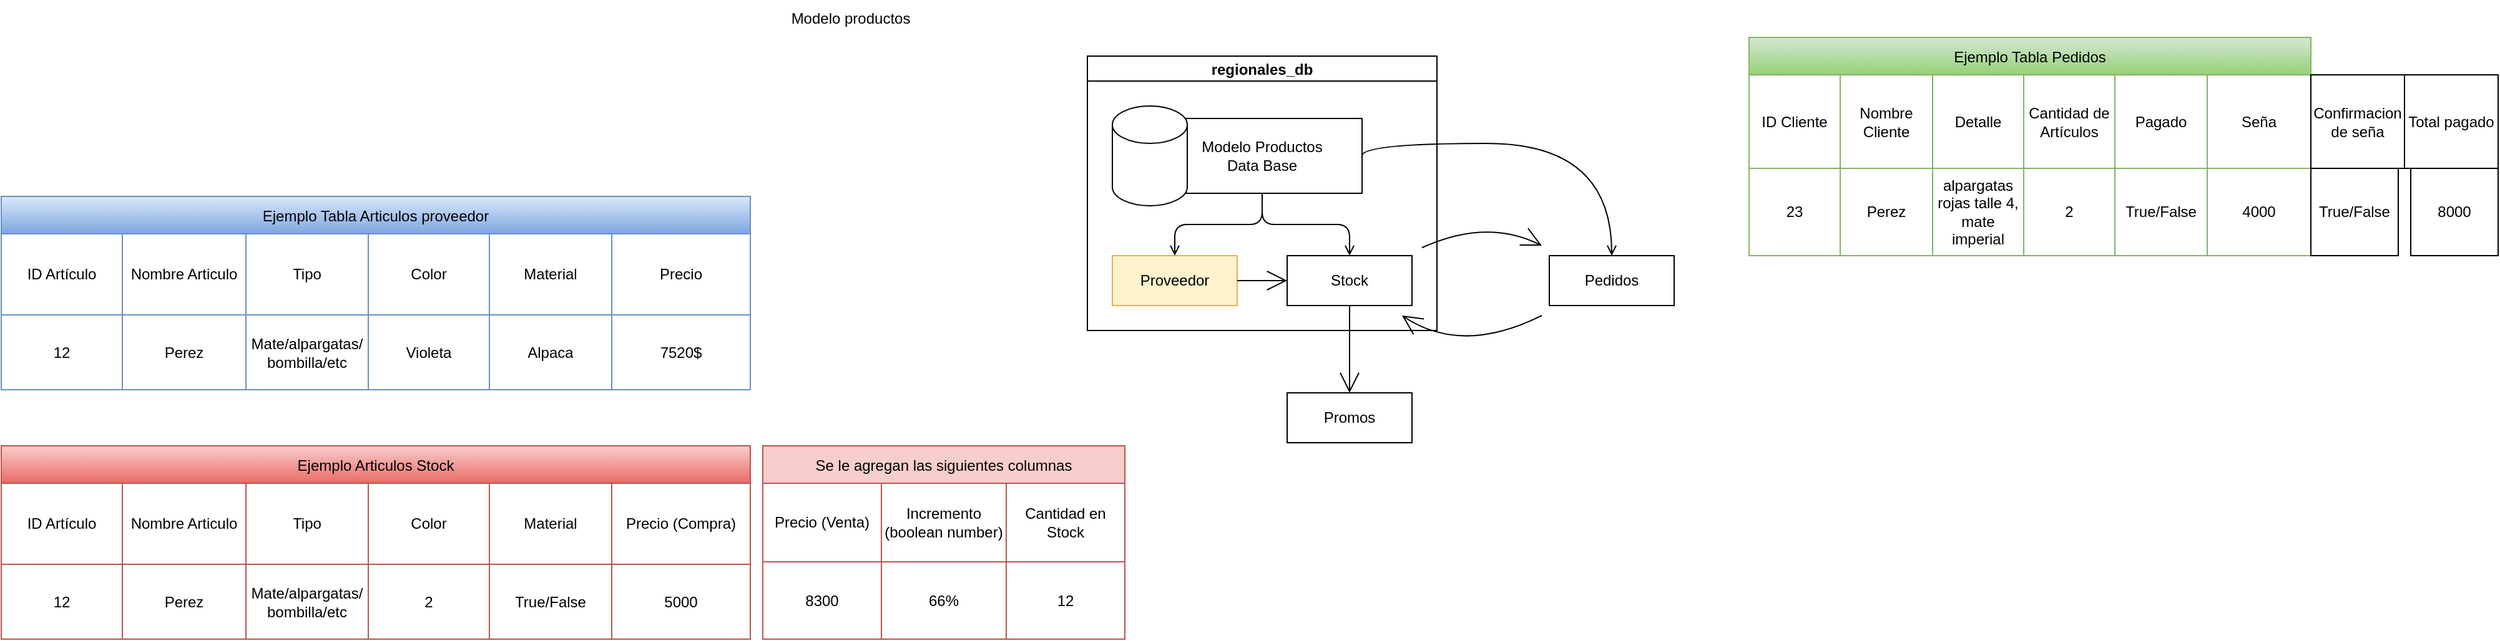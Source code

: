 <mxfile>
    <diagram id="yOtjCvt9NFVpBaILGM7R" name="Página-1">
        <mxGraphModel dx="1774" dy="591" grid="1" gridSize="10" guides="1" tooltips="1" connect="1" arrows="1" fold="1" page="0" pageScale="1" pageWidth="827" pageHeight="1169" math="0" shadow="0">
            <root>
                <mxCell id="0"/>
                <mxCell id="1" parent="0"/>
                <mxCell id="3" value="Modelo productos" style="text;html=1;align=center;verticalAlign=middle;resizable=0;points=[];autosize=1;strokeColor=none;fillColor=none;" parent="1" vertex="1">
                    <mxGeometry x="-130" y="5" width="120" height="30" as="geometry"/>
                </mxCell>
                <mxCell id="5" value="regionales_db" style="swimlane;startSize=20;horizontal=1;childLayout=treeLayout;horizontalTree=0;resizable=0;containerType=tree;fontSize=12;" parent="1" vertex="1">
                    <mxGeometry x="120" y="50" width="280" height="220" as="geometry"/>
                </mxCell>
                <mxCell id="6" value="Modelo Productos&lt;br&gt;Data Base" style="whiteSpace=wrap;html=1;" parent="5" vertex="1">
                    <mxGeometry x="60" y="50" width="160" height="60" as="geometry"/>
                </mxCell>
                <mxCell id="7" value="Stock" style="whiteSpace=wrap;html=1;" parent="5" vertex="1">
                    <mxGeometry x="160" y="160" width="100" height="40" as="geometry"/>
                </mxCell>
                <mxCell id="8" value="" style="edgeStyle=elbowEdgeStyle;elbow=vertical;html=1;rounded=1;curved=0;sourcePerimeterSpacing=0;targetPerimeterSpacing=0;startSize=6;endSize=6;endArrow=open;" parent="5" source="6" target="7" edge="1">
                    <mxGeometry relative="1" as="geometry"/>
                </mxCell>
                <mxCell id="9" value="Proveedor" style="whiteSpace=wrap;html=1;fillColor=#fff2cc;strokeColor=#d6b656;" parent="5" vertex="1">
                    <mxGeometry x="20" y="160" width="100" height="40" as="geometry"/>
                </mxCell>
                <mxCell id="10" value="" style="edgeStyle=elbowEdgeStyle;elbow=vertical;html=1;rounded=1;curved=0;sourcePerimeterSpacing=0;targetPerimeterSpacing=0;startSize=6;endSize=6;endArrow=open;" parent="5" source="6" target="9" edge="1">
                    <mxGeometry relative="1" as="geometry"/>
                </mxCell>
                <mxCell id="4" value="" style="shape=cylinder3;whiteSpace=wrap;html=1;boundedLbl=1;backgroundOutline=1;size=15;" parent="5" vertex="1">
                    <mxGeometry x="20" y="40" width="60" height="80" as="geometry"/>
                </mxCell>
                <mxCell id="14" value="" style="edgeStyle=none;orthogonalLoop=1;jettySize=auto;html=1;rounded=0;endArrow=open;startSize=14;endSize=14;sourcePerimeterSpacing=8;targetPerimeterSpacing=8;curved=1;" parent="5" edge="1">
                    <mxGeometry width="140" relative="1" as="geometry">
                        <mxPoint x="120" y="180" as="sourcePoint"/>
                        <mxPoint x="160" y="180" as="targetPoint"/>
                        <Array as="points"/>
                    </mxGeometry>
                </mxCell>
                <mxCell id="13" style="edgeStyle=none;curved=1;rounded=0;orthogonalLoop=1;jettySize=auto;html=1;endArrow=open;startSize=14;endSize=14;sourcePerimeterSpacing=8;targetPerimeterSpacing=8;" parent="1" source="11" target="7" edge="1">
                    <mxGeometry relative="1" as="geometry">
                        <Array as="points">
                            <mxPoint x="420" y="290"/>
                        </Array>
                    </mxGeometry>
                </mxCell>
                <mxCell id="11" value="Pedidos" style="whiteSpace=wrap;html=1;" parent="1" vertex="1">
                    <mxGeometry x="490" y="210" width="100" height="40" as="geometry"/>
                </mxCell>
                <mxCell id="12" style="edgeStyle=none;curved=1;rounded=0;orthogonalLoop=1;jettySize=auto;html=1;endArrow=open;startSize=14;endSize=14;sourcePerimeterSpacing=8;targetPerimeterSpacing=8;" parent="1" source="7" target="11" edge="1">
                    <mxGeometry relative="1" as="geometry">
                        <Array as="points">
                            <mxPoint x="440" y="180"/>
                        </Array>
                    </mxGeometry>
                </mxCell>
                <mxCell id="67" style="edgeStyle=orthogonalEdgeStyle;curved=1;rounded=0;orthogonalLoop=1;jettySize=auto;html=1;entryX=0.5;entryY=0;entryDx=0;entryDy=0;endArrow=open;sourcePerimeterSpacing=8;targetPerimeterSpacing=8;exitX=1;exitY=0.5;exitDx=0;exitDy=0;" parent="1" source="6" target="11" edge="1">
                    <mxGeometry relative="1" as="geometry">
                        <mxPoint x="540" y="160.0" as="sourcePoint"/>
                        <Array as="points">
                            <mxPoint x="340" y="120"/>
                            <mxPoint x="540" y="120"/>
                        </Array>
                    </mxGeometry>
                </mxCell>
                <mxCell id="18" style="edgeStyle=none;curved=1;rounded=0;orthogonalLoop=1;jettySize=auto;html=1;exitX=0.5;exitY=1;exitDx=0;exitDy=0;endArrow=open;startSize=14;endSize=14;sourcePerimeterSpacing=8;targetPerimeterSpacing=8;entryX=0.5;entryY=0;entryDx=0;entryDy=0;" parent="1" source="7" target="68" edge="1">
                    <mxGeometry relative="1" as="geometry">
                        <mxPoint x="330" y="330" as="targetPoint"/>
                    </mxGeometry>
                </mxCell>
                <mxCell id="52" value="Ejemplo Tabla Pedidos" style="shape=table;startSize=30;container=1;collapsible=0;childLayout=tableLayout;fillColor=#d5e8d4;gradientColor=#97d077;strokeColor=#82b366;" parent="1" vertex="1">
                    <mxGeometry x="650" y="35" width="450" height="175" as="geometry"/>
                </mxCell>
                <mxCell id="53" value="" style="shape=tableRow;horizontal=0;startSize=0;swimlaneHead=0;swimlaneBody=0;top=0;left=0;bottom=0;right=0;collapsible=0;dropTarget=0;fillColor=none;points=[[0,0.5],[1,0.5]];portConstraint=eastwest;" parent="52" vertex="1">
                    <mxGeometry y="30" width="450" height="75" as="geometry"/>
                </mxCell>
                <mxCell id="54" value="ID Cliente" style="shape=partialRectangle;html=1;whiteSpace=wrap;connectable=0;overflow=hidden;fillColor=none;top=0;left=0;bottom=0;right=0;pointerEvents=1;" parent="53" vertex="1">
                    <mxGeometry width="73" height="75" as="geometry">
                        <mxRectangle width="73" height="75" as="alternateBounds"/>
                    </mxGeometry>
                </mxCell>
                <mxCell id="55" value="Nombre Cliente" style="shape=partialRectangle;html=1;whiteSpace=wrap;connectable=0;overflow=hidden;fillColor=none;top=0;left=0;bottom=0;right=0;pointerEvents=1;" parent="53" vertex="1">
                    <mxGeometry x="73" width="74" height="75" as="geometry">
                        <mxRectangle width="74" height="75" as="alternateBounds"/>
                    </mxGeometry>
                </mxCell>
                <mxCell id="56" value="Detalle" style="shape=partialRectangle;html=1;whiteSpace=wrap;connectable=0;overflow=hidden;fillColor=none;top=0;left=0;bottom=0;right=0;pointerEvents=1;" parent="53" vertex="1">
                    <mxGeometry x="147" width="73" height="75" as="geometry">
                        <mxRectangle width="73" height="75" as="alternateBounds"/>
                    </mxGeometry>
                </mxCell>
                <mxCell id="57" value="Cantidad de Artículos" style="shape=partialRectangle;html=1;whiteSpace=wrap;connectable=0;overflow=hidden;fillColor=none;top=0;left=0;bottom=0;right=0;pointerEvents=1;" parent="53" vertex="1">
                    <mxGeometry x="220" width="73" height="75" as="geometry">
                        <mxRectangle width="73" height="75" as="alternateBounds"/>
                    </mxGeometry>
                </mxCell>
                <mxCell id="58" value="Pagado" style="shape=partialRectangle;html=1;whiteSpace=wrap;connectable=0;overflow=hidden;fillColor=none;top=0;left=0;bottom=0;right=0;pointerEvents=1;" parent="53" vertex="1">
                    <mxGeometry x="293" width="74" height="75" as="geometry">
                        <mxRectangle width="74" height="75" as="alternateBounds"/>
                    </mxGeometry>
                </mxCell>
                <mxCell id="59" value="Seña" style="shape=partialRectangle;html=1;whiteSpace=wrap;connectable=0;overflow=hidden;fillColor=none;top=0;left=0;bottom=0;right=0;pointerEvents=1;" parent="53" vertex="1">
                    <mxGeometry x="367" width="83" height="75" as="geometry">
                        <mxRectangle width="83" height="75" as="alternateBounds"/>
                    </mxGeometry>
                </mxCell>
                <mxCell id="60" value="" style="shape=tableRow;horizontal=0;startSize=0;swimlaneHead=0;swimlaneBody=0;top=0;left=0;bottom=0;right=0;collapsible=0;dropTarget=0;fillColor=none;points=[[0,0.5],[1,0.5]];portConstraint=eastwest;" parent="52" vertex="1">
                    <mxGeometry y="105" width="450" height="70" as="geometry"/>
                </mxCell>
                <mxCell id="61" value="23" style="shape=partialRectangle;html=1;whiteSpace=wrap;connectable=0;overflow=hidden;fillColor=none;top=0;left=0;bottom=0;right=0;pointerEvents=1;" parent="60" vertex="1">
                    <mxGeometry width="73" height="70" as="geometry">
                        <mxRectangle width="73" height="70" as="alternateBounds"/>
                    </mxGeometry>
                </mxCell>
                <mxCell id="62" value="Perez" style="shape=partialRectangle;html=1;whiteSpace=wrap;connectable=0;overflow=hidden;fillColor=none;top=0;left=0;bottom=0;right=0;pointerEvents=1;" parent="60" vertex="1">
                    <mxGeometry x="73" width="74" height="70" as="geometry">
                        <mxRectangle width="74" height="70" as="alternateBounds"/>
                    </mxGeometry>
                </mxCell>
                <mxCell id="63" value="alpargatas rojas talle 4, mate imperial" style="shape=partialRectangle;html=1;whiteSpace=wrap;connectable=0;overflow=hidden;fillColor=none;top=0;left=0;bottom=0;right=0;pointerEvents=1;" parent="60" vertex="1">
                    <mxGeometry x="147" width="73" height="70" as="geometry">
                        <mxRectangle width="73" height="70" as="alternateBounds"/>
                    </mxGeometry>
                </mxCell>
                <mxCell id="64" value="2" style="shape=partialRectangle;html=1;whiteSpace=wrap;connectable=0;overflow=hidden;fillColor=none;top=0;left=0;bottom=0;right=0;pointerEvents=1;" parent="60" vertex="1">
                    <mxGeometry x="220" width="73" height="70" as="geometry">
                        <mxRectangle width="73" height="70" as="alternateBounds"/>
                    </mxGeometry>
                </mxCell>
                <mxCell id="65" value="True/False" style="shape=partialRectangle;html=1;whiteSpace=wrap;connectable=0;overflow=hidden;fillColor=none;top=0;left=0;bottom=0;right=0;pointerEvents=1;" parent="60" vertex="1">
                    <mxGeometry x="293" width="74" height="70" as="geometry">
                        <mxRectangle width="74" height="70" as="alternateBounds"/>
                    </mxGeometry>
                </mxCell>
                <mxCell id="66" value="4000" style="shape=partialRectangle;html=1;whiteSpace=wrap;connectable=0;overflow=hidden;fillColor=none;top=0;left=0;bottom=0;right=0;pointerEvents=1;" parent="60" vertex="1">
                    <mxGeometry x="367" width="83" height="70" as="geometry">
                        <mxRectangle width="83" height="70" as="alternateBounds"/>
                    </mxGeometry>
                </mxCell>
                <mxCell id="68" value="Promos" style="rounded=0;whiteSpace=wrap;html=1;" parent="1" vertex="1">
                    <mxGeometry x="280" y="320" width="100" height="40" as="geometry"/>
                </mxCell>
                <mxCell id="69" value="Ejemplo Tabla Articulos proveedor" style="shape=table;startSize=30;container=1;collapsible=0;childLayout=tableLayout;fillColor=#dae8fc;strokeColor=#6c8ebf;gradientColor=#7ea6e0;" parent="1" vertex="1">
                    <mxGeometry x="-750" y="162.5" width="600" height="155" as="geometry"/>
                </mxCell>
                <mxCell id="70" value="" style="shape=tableRow;horizontal=0;startSize=0;swimlaneHead=0;swimlaneBody=0;top=0;left=0;bottom=0;right=0;collapsible=0;dropTarget=0;fillColor=none;points=[[0,0.5],[1,0.5]];portConstraint=eastwest;" parent="69" vertex="1">
                    <mxGeometry y="30" width="600" height="65" as="geometry"/>
                </mxCell>
                <mxCell id="71" value="ID Artículo" style="shape=partialRectangle;html=1;whiteSpace=wrap;connectable=0;overflow=hidden;fillColor=none;top=0;left=0;bottom=0;right=0;pointerEvents=1;" parent="70" vertex="1">
                    <mxGeometry width="97" height="65" as="geometry">
                        <mxRectangle width="97" height="65" as="alternateBounds"/>
                    </mxGeometry>
                </mxCell>
                <mxCell id="72" value="Nombre Articulo" style="shape=partialRectangle;html=1;whiteSpace=wrap;connectable=0;overflow=hidden;fillColor=none;top=0;left=0;bottom=0;right=0;pointerEvents=1;" parent="70" vertex="1">
                    <mxGeometry x="97" width="99" height="65" as="geometry">
                        <mxRectangle width="99" height="65" as="alternateBounds"/>
                    </mxGeometry>
                </mxCell>
                <mxCell id="73" value="Tipo" style="shape=partialRectangle;html=1;whiteSpace=wrap;connectable=0;overflow=hidden;fillColor=none;top=0;left=0;bottom=0;right=0;pointerEvents=1;" parent="70" vertex="1">
                    <mxGeometry x="196" width="98" height="65" as="geometry">
                        <mxRectangle width="98" height="65" as="alternateBounds"/>
                    </mxGeometry>
                </mxCell>
                <mxCell id="74" value="Color" style="shape=partialRectangle;html=1;whiteSpace=wrap;connectable=0;overflow=hidden;fillColor=none;top=0;left=0;bottom=0;right=0;pointerEvents=1;" parent="70" vertex="1">
                    <mxGeometry x="294" width="97" height="65" as="geometry">
                        <mxRectangle width="97" height="65" as="alternateBounds"/>
                    </mxGeometry>
                </mxCell>
                <mxCell id="75" value="Material" style="shape=partialRectangle;html=1;whiteSpace=wrap;connectable=0;overflow=hidden;fillColor=none;top=0;left=0;bottom=0;right=0;pointerEvents=1;" parent="70" vertex="1">
                    <mxGeometry x="391" width="98" height="65" as="geometry">
                        <mxRectangle width="98" height="65" as="alternateBounds"/>
                    </mxGeometry>
                </mxCell>
                <mxCell id="76" value="Precio" style="shape=partialRectangle;html=1;whiteSpace=wrap;connectable=0;overflow=hidden;fillColor=none;top=0;left=0;bottom=0;right=0;pointerEvents=1;" parent="70" vertex="1">
                    <mxGeometry x="489" width="111" height="65" as="geometry">
                        <mxRectangle width="111" height="65" as="alternateBounds"/>
                    </mxGeometry>
                </mxCell>
                <mxCell id="77" value="" style="shape=tableRow;horizontal=0;startSize=0;swimlaneHead=0;swimlaneBody=0;top=0;left=0;bottom=0;right=0;collapsible=0;dropTarget=0;fillColor=none;points=[[0,0.5],[1,0.5]];portConstraint=eastwest;" parent="69" vertex="1">
                    <mxGeometry y="95" width="600" height="60" as="geometry"/>
                </mxCell>
                <mxCell id="78" value="12" style="shape=partialRectangle;html=1;whiteSpace=wrap;connectable=0;overflow=hidden;fillColor=none;top=0;left=0;bottom=0;right=0;pointerEvents=1;" parent="77" vertex="1">
                    <mxGeometry width="97" height="60" as="geometry">
                        <mxRectangle width="97" height="60" as="alternateBounds"/>
                    </mxGeometry>
                </mxCell>
                <mxCell id="79" value="Perez" style="shape=partialRectangle;html=1;whiteSpace=wrap;connectable=0;overflow=hidden;fillColor=none;top=0;left=0;bottom=0;right=0;pointerEvents=1;" parent="77" vertex="1">
                    <mxGeometry x="97" width="99" height="60" as="geometry">
                        <mxRectangle width="99" height="60" as="alternateBounds"/>
                    </mxGeometry>
                </mxCell>
                <mxCell id="80" value="Mate/alpargatas/&lt;br&gt;bombilla/etc" style="shape=partialRectangle;html=1;whiteSpace=wrap;connectable=0;overflow=hidden;fillColor=none;top=0;left=0;bottom=0;right=0;pointerEvents=1;" parent="77" vertex="1">
                    <mxGeometry x="196" width="98" height="60" as="geometry">
                        <mxRectangle width="98" height="60" as="alternateBounds"/>
                    </mxGeometry>
                </mxCell>
                <mxCell id="81" value="Violeta" style="shape=partialRectangle;html=1;whiteSpace=wrap;connectable=0;overflow=hidden;fillColor=none;top=0;left=0;bottom=0;right=0;pointerEvents=1;" parent="77" vertex="1">
                    <mxGeometry x="294" width="97" height="60" as="geometry">
                        <mxRectangle width="97" height="60" as="alternateBounds"/>
                    </mxGeometry>
                </mxCell>
                <mxCell id="82" value="Alpaca" style="shape=partialRectangle;html=1;whiteSpace=wrap;connectable=0;overflow=hidden;fillColor=none;top=0;left=0;bottom=0;right=0;pointerEvents=1;" parent="77" vertex="1">
                    <mxGeometry x="391" width="98" height="60" as="geometry">
                        <mxRectangle width="98" height="60" as="alternateBounds"/>
                    </mxGeometry>
                </mxCell>
                <mxCell id="83" value="7520$" style="shape=partialRectangle;html=1;whiteSpace=wrap;connectable=0;overflow=hidden;fillColor=none;top=0;left=0;bottom=0;right=0;pointerEvents=1;" parent="77" vertex="1">
                    <mxGeometry x="489" width="111" height="60" as="geometry">
                        <mxRectangle width="111" height="60" as="alternateBounds"/>
                    </mxGeometry>
                </mxCell>
                <mxCell id="126" value="Ejemplo Articulos Stock" style="shape=table;startSize=30;container=1;collapsible=0;childLayout=tableLayout;fillColor=#f8cecc;gradientColor=#ea6b66;strokeColor=#b85450;" parent="1" vertex="1">
                    <mxGeometry x="-750" y="362.5" width="600" height="155" as="geometry"/>
                </mxCell>
                <mxCell id="127" value="" style="shape=tableRow;horizontal=0;startSize=0;swimlaneHead=0;swimlaneBody=0;top=0;left=0;bottom=0;right=0;collapsible=0;dropTarget=0;fillColor=none;points=[[0,0.5],[1,0.5]];portConstraint=eastwest;" parent="126" vertex="1">
                    <mxGeometry y="30" width="600" height="65" as="geometry"/>
                </mxCell>
                <mxCell id="128" value="ID Artículo" style="shape=partialRectangle;html=1;whiteSpace=wrap;connectable=0;overflow=hidden;fillColor=none;top=0;left=0;bottom=0;right=0;pointerEvents=1;" parent="127" vertex="1">
                    <mxGeometry width="97" height="65" as="geometry">
                        <mxRectangle width="97" height="65" as="alternateBounds"/>
                    </mxGeometry>
                </mxCell>
                <mxCell id="129" value="Nombre Articulo" style="shape=partialRectangle;html=1;whiteSpace=wrap;connectable=0;overflow=hidden;fillColor=none;top=0;left=0;bottom=0;right=0;pointerEvents=1;" parent="127" vertex="1">
                    <mxGeometry x="97" width="99" height="65" as="geometry">
                        <mxRectangle width="99" height="65" as="alternateBounds"/>
                    </mxGeometry>
                </mxCell>
                <mxCell id="130" value="Tipo" style="shape=partialRectangle;html=1;whiteSpace=wrap;connectable=0;overflow=hidden;fillColor=none;top=0;left=0;bottom=0;right=0;pointerEvents=1;" parent="127" vertex="1">
                    <mxGeometry x="196" width="98" height="65" as="geometry">
                        <mxRectangle width="98" height="65" as="alternateBounds"/>
                    </mxGeometry>
                </mxCell>
                <mxCell id="131" value="Color" style="shape=partialRectangle;html=1;whiteSpace=wrap;connectable=0;overflow=hidden;fillColor=none;top=0;left=0;bottom=0;right=0;pointerEvents=1;" parent="127" vertex="1">
                    <mxGeometry x="294" width="97" height="65" as="geometry">
                        <mxRectangle width="97" height="65" as="alternateBounds"/>
                    </mxGeometry>
                </mxCell>
                <mxCell id="132" value="Material" style="shape=partialRectangle;html=1;whiteSpace=wrap;connectable=0;overflow=hidden;fillColor=none;top=0;left=0;bottom=0;right=0;pointerEvents=1;" parent="127" vertex="1">
                    <mxGeometry x="391" width="98" height="65" as="geometry">
                        <mxRectangle width="98" height="65" as="alternateBounds"/>
                    </mxGeometry>
                </mxCell>
                <mxCell id="133" value="Precio (Compra)" style="shape=partialRectangle;html=1;whiteSpace=wrap;connectable=0;overflow=hidden;fillColor=none;top=0;left=0;bottom=0;right=0;pointerEvents=1;" parent="127" vertex="1">
                    <mxGeometry x="489" width="111" height="65" as="geometry">
                        <mxRectangle width="111" height="65" as="alternateBounds"/>
                    </mxGeometry>
                </mxCell>
                <mxCell id="134" value="" style="shape=tableRow;horizontal=0;startSize=0;swimlaneHead=0;swimlaneBody=0;top=0;left=0;bottom=0;right=0;collapsible=0;dropTarget=0;fillColor=none;points=[[0,0.5],[1,0.5]];portConstraint=eastwest;" parent="126" vertex="1">
                    <mxGeometry y="95" width="600" height="60" as="geometry"/>
                </mxCell>
                <mxCell id="135" value="12" style="shape=partialRectangle;html=1;whiteSpace=wrap;connectable=0;overflow=hidden;fillColor=none;top=0;left=0;bottom=0;right=0;pointerEvents=1;" parent="134" vertex="1">
                    <mxGeometry width="97" height="60" as="geometry">
                        <mxRectangle width="97" height="60" as="alternateBounds"/>
                    </mxGeometry>
                </mxCell>
                <mxCell id="136" value="Perez" style="shape=partialRectangle;html=1;whiteSpace=wrap;connectable=0;overflow=hidden;fillColor=none;top=0;left=0;bottom=0;right=0;pointerEvents=1;" parent="134" vertex="1">
                    <mxGeometry x="97" width="99" height="60" as="geometry">
                        <mxRectangle width="99" height="60" as="alternateBounds"/>
                    </mxGeometry>
                </mxCell>
                <mxCell id="137" value="Mate/alpargatas/&lt;br&gt;bombilla/etc" style="shape=partialRectangle;html=1;whiteSpace=wrap;connectable=0;overflow=hidden;fillColor=none;top=0;left=0;bottom=0;right=0;pointerEvents=1;" parent="134" vertex="1">
                    <mxGeometry x="196" width="98" height="60" as="geometry">
                        <mxRectangle width="98" height="60" as="alternateBounds"/>
                    </mxGeometry>
                </mxCell>
                <mxCell id="138" value="2" style="shape=partialRectangle;html=1;whiteSpace=wrap;connectable=0;overflow=hidden;fillColor=none;top=0;left=0;bottom=0;right=0;pointerEvents=1;" parent="134" vertex="1">
                    <mxGeometry x="294" width="97" height="60" as="geometry">
                        <mxRectangle width="97" height="60" as="alternateBounds"/>
                    </mxGeometry>
                </mxCell>
                <mxCell id="139" value="True/False" style="shape=partialRectangle;html=1;whiteSpace=wrap;connectable=0;overflow=hidden;fillColor=none;top=0;left=0;bottom=0;right=0;pointerEvents=1;" parent="134" vertex="1">
                    <mxGeometry x="391" width="98" height="60" as="geometry">
                        <mxRectangle width="98" height="60" as="alternateBounds"/>
                    </mxGeometry>
                </mxCell>
                <mxCell id="140" value="5000" style="shape=partialRectangle;html=1;whiteSpace=wrap;connectable=0;overflow=hidden;fillColor=none;top=0;left=0;bottom=0;right=0;pointerEvents=1;" parent="134" vertex="1">
                    <mxGeometry x="489" width="111" height="60" as="geometry">
                        <mxRectangle width="111" height="60" as="alternateBounds"/>
                    </mxGeometry>
                </mxCell>
                <mxCell id="198" value="Se le agregan las siguientes columnas" style="shape=table;startSize=30;container=1;collapsible=0;childLayout=tableLayout;fillColor=#f8cecc;strokeColor=#b85450;" parent="1" vertex="1">
                    <mxGeometry x="-140" y="362.5" width="290" height="155" as="geometry"/>
                </mxCell>
                <mxCell id="199" value="" style="shape=tableRow;horizontal=0;startSize=0;swimlaneHead=0;swimlaneBody=0;top=0;left=0;bottom=0;right=0;collapsible=0;dropTarget=0;fillColor=none;points=[[0,0.5],[1,0.5]];portConstraint=eastwest;" parent="198" vertex="1">
                    <mxGeometry y="30" width="290" height="63" as="geometry"/>
                </mxCell>
                <mxCell id="200" value="Precio (Venta)" style="shape=partialRectangle;html=1;whiteSpace=wrap;connectable=0;overflow=hidden;fillColor=none;top=0;left=0;bottom=0;right=0;pointerEvents=1;" parent="199" vertex="1">
                    <mxGeometry width="95" height="63" as="geometry">
                        <mxRectangle width="95" height="63" as="alternateBounds"/>
                    </mxGeometry>
                </mxCell>
                <mxCell id="201" value="Incremento&lt;br&gt;(boolean number)" style="shape=partialRectangle;html=1;whiteSpace=wrap;connectable=0;overflow=hidden;fillColor=none;top=0;left=0;bottom=0;right=0;pointerEvents=1;" parent="199" vertex="1">
                    <mxGeometry x="95" width="100" height="63" as="geometry">
                        <mxRectangle width="100" height="63" as="alternateBounds"/>
                    </mxGeometry>
                </mxCell>
                <mxCell id="202" value="Cantidad en Stock" style="shape=partialRectangle;html=1;whiteSpace=wrap;connectable=0;overflow=hidden;fillColor=none;top=0;left=0;bottom=0;right=0;pointerEvents=1;" parent="199" vertex="1">
                    <mxGeometry x="195" width="95" height="63" as="geometry">
                        <mxRectangle width="95" height="63" as="alternateBounds"/>
                    </mxGeometry>
                </mxCell>
                <mxCell id="203" value="" style="shape=tableRow;horizontal=0;startSize=0;swimlaneHead=0;swimlaneBody=0;top=0;left=0;bottom=0;right=0;collapsible=0;dropTarget=0;fillColor=none;points=[[0,0.5],[1,0.5]];portConstraint=eastwest;" parent="198" vertex="1">
                    <mxGeometry y="93" width="290" height="62" as="geometry"/>
                </mxCell>
                <mxCell id="204" value="8300" style="shape=partialRectangle;html=1;whiteSpace=wrap;connectable=0;overflow=hidden;fillColor=none;top=0;left=0;bottom=0;right=0;pointerEvents=1;" parent="203" vertex="1">
                    <mxGeometry width="95" height="62" as="geometry">
                        <mxRectangle width="95" height="62" as="alternateBounds"/>
                    </mxGeometry>
                </mxCell>
                <mxCell id="205" value="66%" style="shape=partialRectangle;html=1;whiteSpace=wrap;connectable=0;overflow=hidden;fillColor=none;top=0;left=0;bottom=0;right=0;pointerEvents=1;" parent="203" vertex="1">
                    <mxGeometry x="95" width="100" height="62" as="geometry">
                        <mxRectangle width="100" height="62" as="alternateBounds"/>
                    </mxGeometry>
                </mxCell>
                <mxCell id="206" value="12" style="shape=partialRectangle;html=1;whiteSpace=wrap;connectable=0;overflow=hidden;fillColor=none;top=0;left=0;bottom=0;right=0;pointerEvents=1;" parent="203" vertex="1">
                    <mxGeometry x="195" width="95" height="62" as="geometry">
                        <mxRectangle width="95" height="62" as="alternateBounds"/>
                    </mxGeometry>
                </mxCell>
                <mxCell id="207" value="Confirmacion de seña" style="whiteSpace=wrap;html=1;aspect=fixed;" vertex="1" parent="1">
                    <mxGeometry x="1100" y="65" width="75" height="75" as="geometry"/>
                </mxCell>
                <mxCell id="208" value="True/False" style="whiteSpace=wrap;html=1;aspect=fixed;" vertex="1" parent="1">
                    <mxGeometry x="1100" y="140" width="70" height="70" as="geometry"/>
                </mxCell>
                <mxCell id="209" value="Total pagado" style="whiteSpace=wrap;html=1;aspect=fixed;" vertex="1" parent="1">
                    <mxGeometry x="1175" y="65" width="75" height="75" as="geometry"/>
                </mxCell>
                <mxCell id="210" value="8000" style="whiteSpace=wrap;html=1;aspect=fixed;" vertex="1" parent="1">
                    <mxGeometry x="1180" y="140" width="70" height="70" as="geometry"/>
                </mxCell>
            </root>
        </mxGraphModel>
    </diagram>
</mxfile>